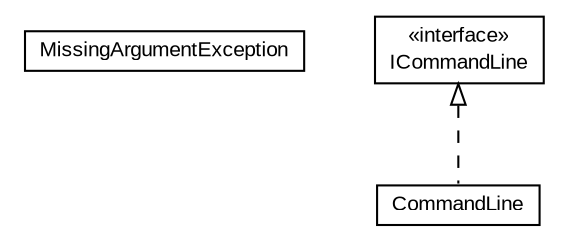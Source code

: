 #!/usr/local/bin/dot
#
# Class diagram 
# Generated by UMLGraph version R5_6-24-gf6e263 (http://www.umlgraph.org/)
#

digraph G {
	edge [fontname="arial",fontsize=10,labelfontname="arial",labelfontsize=10];
	node [fontname="arial",fontsize=10,shape=plaintext];
	nodesep=0.25;
	ranksep=0.5;
	// com.mycompany.task1.commandline.MissingArgumentException
	c18 [label=<<table title="com.mycompany.task1.commandline.MissingArgumentException" border="0" cellborder="1" cellspacing="0" cellpadding="2" port="p" href="./MissingArgumentException.html">
		<tr><td><table border="0" cellspacing="0" cellpadding="1">
<tr><td align="center" balign="center"> MissingArgumentException </td></tr>
		</table></td></tr>
		</table>>, URL="./MissingArgumentException.html", fontname="arial", fontcolor="black", fontsize=10.0];
	// com.mycompany.task1.commandline.ICommandLine
	c19 [label=<<table title="com.mycompany.task1.commandline.ICommandLine" border="0" cellborder="1" cellspacing="0" cellpadding="2" port="p" href="./ICommandLine.html">
		<tr><td><table border="0" cellspacing="0" cellpadding="1">
<tr><td align="center" balign="center"> &#171;interface&#187; </td></tr>
<tr><td align="center" balign="center"> ICommandLine </td></tr>
		</table></td></tr>
		</table>>, URL="./ICommandLine.html", fontname="arial", fontcolor="black", fontsize=10.0];
	// com.mycompany.task1.commandline.CommandLine
	c20 [label=<<table title="com.mycompany.task1.commandline.CommandLine" border="0" cellborder="1" cellspacing="0" cellpadding="2" port="p" href="./CommandLine.html">
		<tr><td><table border="0" cellspacing="0" cellpadding="1">
<tr><td align="center" balign="center"> CommandLine </td></tr>
		</table></td></tr>
		</table>>, URL="./CommandLine.html", fontname="arial", fontcolor="black", fontsize=10.0];
	//com.mycompany.task1.commandline.CommandLine implements com.mycompany.task1.commandline.ICommandLine
	c19:p -> c20:p [dir=back,arrowtail=empty,style=dashed];
}

